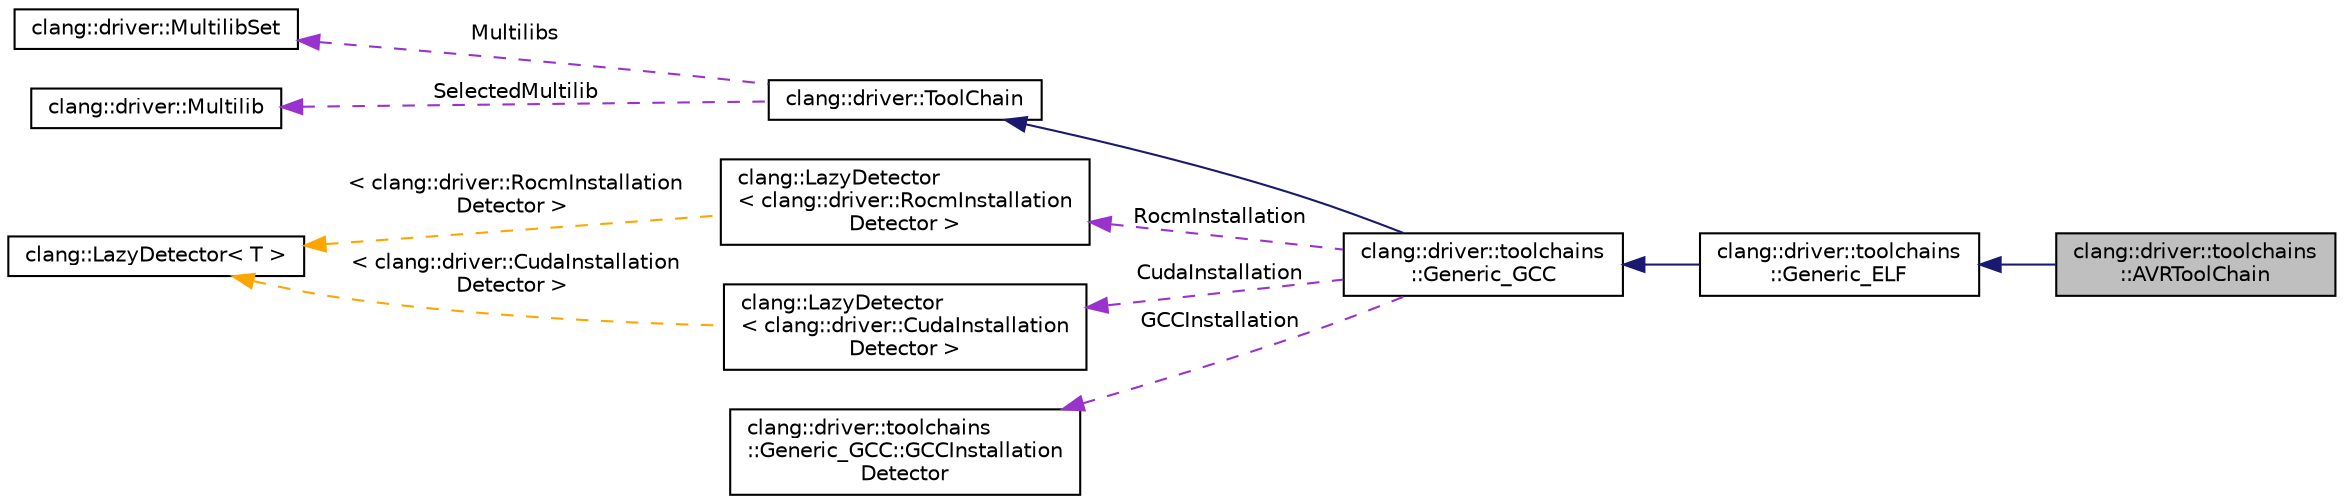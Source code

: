 digraph "clang::driver::toolchains::AVRToolChain"
{
 // LATEX_PDF_SIZE
  bgcolor="transparent";
  edge [fontname="Helvetica",fontsize="10",labelfontname="Helvetica",labelfontsize="10"];
  node [fontname="Helvetica",fontsize="10",shape=record];
  rankdir="LR";
  Node1 [label="clang::driver::toolchains\l::AVRToolChain",height=0.2,width=0.4,color="black", fillcolor="grey75", style="filled", fontcolor="black",tooltip=" "];
  Node2 -> Node1 [dir="back",color="midnightblue",fontsize="10",style="solid",fontname="Helvetica"];
  Node2 [label="clang::driver::toolchains\l::Generic_ELF",height=0.2,width=0.4,color="black",URL="$classclang_1_1driver_1_1toolchains_1_1Generic__ELF.html",tooltip=" "];
  Node3 -> Node2 [dir="back",color="midnightblue",fontsize="10",style="solid",fontname="Helvetica"];
  Node3 [label="clang::driver::toolchains\l::Generic_GCC",height=0.2,width=0.4,color="black",URL="$classclang_1_1driver_1_1toolchains_1_1Generic__GCC.html",tooltip="Generic_GCC - A tool chain using the 'gcc' command to perform all subcommands; this relies on gcc tra..."];
  Node4 -> Node3 [dir="back",color="midnightblue",fontsize="10",style="solid",fontname="Helvetica"];
  Node4 [label="clang::driver::ToolChain",height=0.2,width=0.4,color="black",URL="$classclang_1_1driver_1_1ToolChain.html",tooltip="ToolChain - Access to tools for a single platform."];
  Node5 -> Node4 [dir="back",color="darkorchid3",fontsize="10",style="dashed",label=" Multilibs" ,fontname="Helvetica"];
  Node5 [label="clang::driver::MultilibSet",height=0.2,width=0.4,color="black",URL="$classclang_1_1driver_1_1MultilibSet.html",tooltip=" "];
  Node6 -> Node4 [dir="back",color="darkorchid3",fontsize="10",style="dashed",label=" SelectedMultilib" ,fontname="Helvetica"];
  Node6 [label="clang::driver::Multilib",height=0.2,width=0.4,color="black",URL="$classclang_1_1driver_1_1Multilib.html",tooltip="This corresponds to a single GCC Multilib, or a segment of one controlled by a command line flag."];
  Node7 -> Node3 [dir="back",color="darkorchid3",fontsize="10",style="dashed",label=" RocmInstallation" ,fontname="Helvetica"];
  Node7 [label="clang::LazyDetector\l\< clang::driver::RocmInstallation\lDetector \>",height=0.2,width=0.4,color="black",URL="$classclang_1_1LazyDetector.html",tooltip=" "];
  Node8 -> Node7 [dir="back",color="orange",fontsize="10",style="dashed",label=" \< clang::driver::RocmInstallation\lDetector \>" ,fontname="Helvetica"];
  Node8 [label="clang::LazyDetector\< T \>",height=0.2,width=0.4,color="black",URL="$classclang_1_1LazyDetector.html",tooltip="Simple wrapper for toolchain detector with costly initialization."];
  Node9 -> Node3 [dir="back",color="darkorchid3",fontsize="10",style="dashed",label=" CudaInstallation" ,fontname="Helvetica"];
  Node9 [label="clang::LazyDetector\l\< clang::driver::CudaInstallation\lDetector \>",height=0.2,width=0.4,color="black",URL="$classclang_1_1LazyDetector.html",tooltip=" "];
  Node8 -> Node9 [dir="back",color="orange",fontsize="10",style="dashed",label=" \< clang::driver::CudaInstallation\lDetector \>" ,fontname="Helvetica"];
  Node10 -> Node3 [dir="back",color="darkorchid3",fontsize="10",style="dashed",label=" GCCInstallation" ,fontname="Helvetica"];
  Node10 [label="clang::driver::toolchains\l::Generic_GCC::GCCInstallation\lDetector",height=0.2,width=0.4,color="black",URL="$classclang_1_1driver_1_1toolchains_1_1Generic__GCC_1_1GCCInstallationDetector.html",tooltip="This is a class to find a viable GCC installation for Clang to use."];
}

